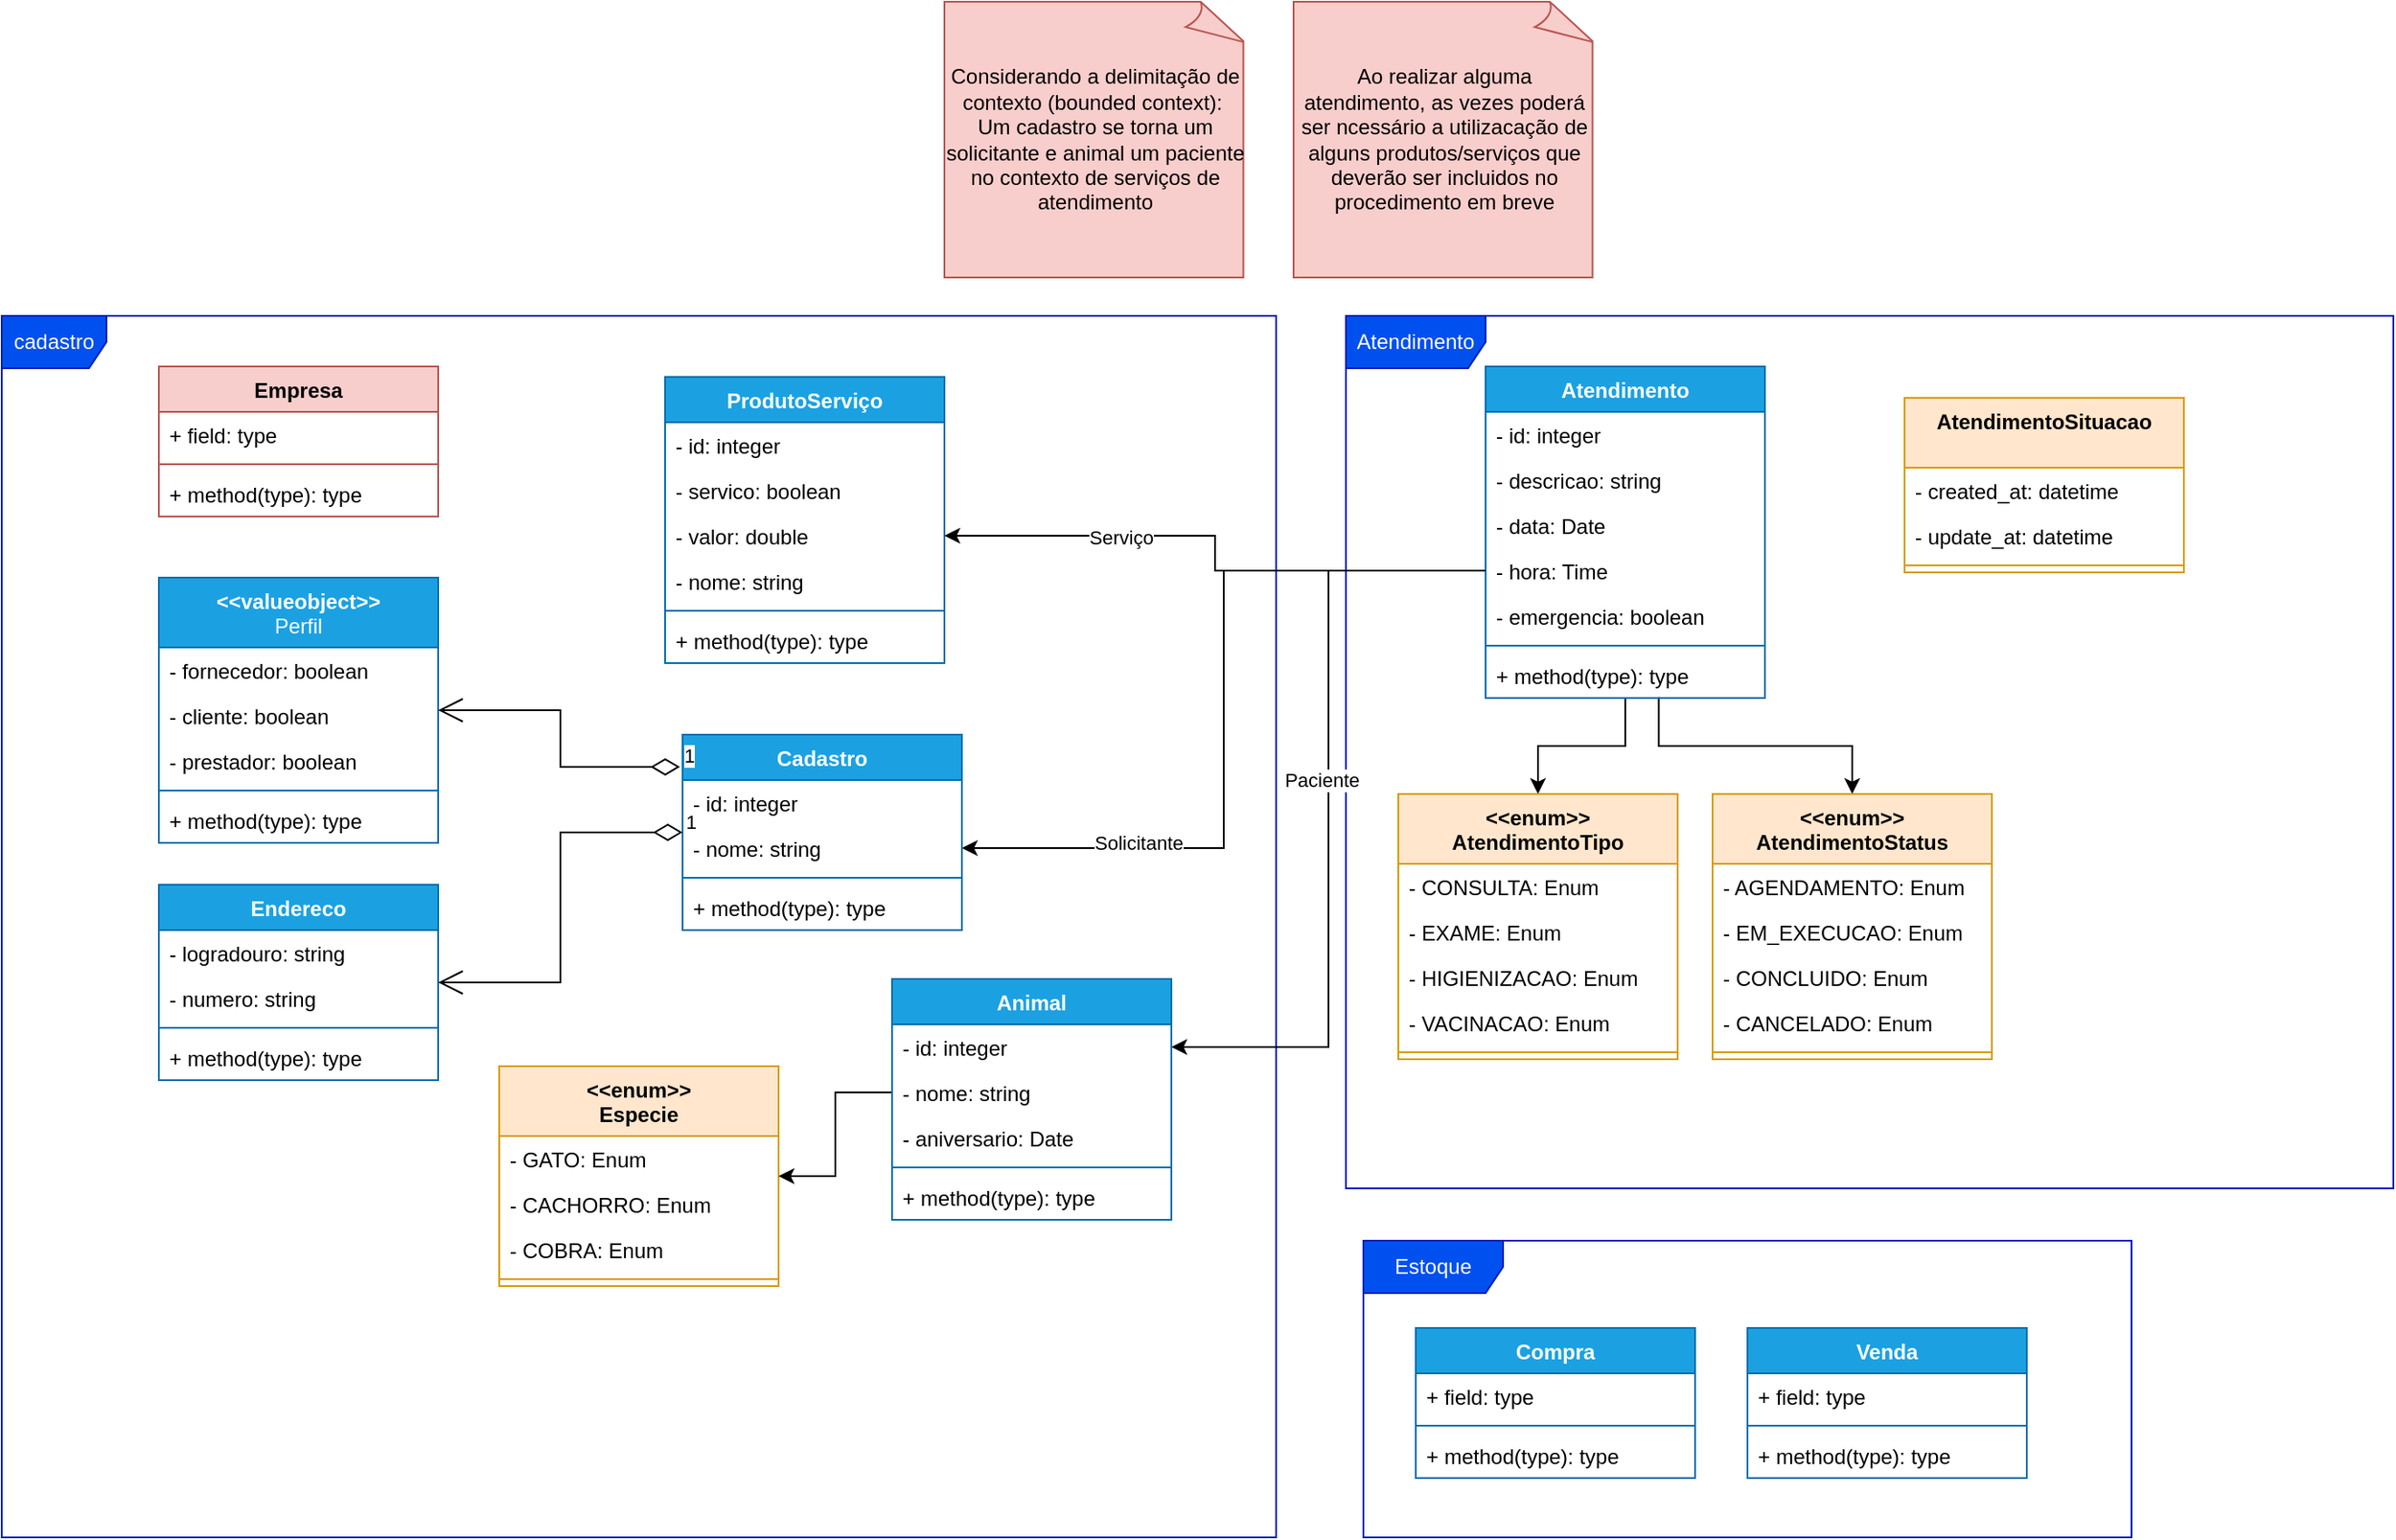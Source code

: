 <mxfile version="22.1.21" type="device">
  <diagram name="Página-1" id="3DY90yS0I4ROfMc57Hwl">
    <mxGraphModel dx="2336" dy="1990" grid="1" gridSize="10" guides="1" tooltips="1" connect="1" arrows="1" fold="1" page="1" pageScale="1" pageWidth="827" pageHeight="1169" math="0" shadow="0">
      <root>
        <mxCell id="0" />
        <mxCell id="1" parent="0" />
        <mxCell id="u5hN8_Uk0QSI7rOo8P9n-17" value="cadastro" style="shape=umlFrame;whiteSpace=wrap;html=1;pointerEvents=0;fillColor=#0050ef;strokeColor=#001DBC;fontColor=#ffffff;" vertex="1" parent="1">
          <mxGeometry x="-240" width="730" height="700" as="geometry" />
        </mxCell>
        <mxCell id="u5hN8_Uk0QSI7rOo8P9n-20" value="Atendimento" style="shape=umlFrame;whiteSpace=wrap;html=1;pointerEvents=0;fillColor=#0050ef;strokeColor=#001DBC;fontColor=#ffffff;width=80;height=30;" vertex="1" parent="1">
          <mxGeometry x="530" width="600" height="500" as="geometry" />
        </mxCell>
        <mxCell id="u5hN8_Uk0QSI7rOo8P9n-25" value="Estoque" style="shape=umlFrame;whiteSpace=wrap;html=1;pointerEvents=0;width=80;height=30;fillColor=#0050ef;strokeColor=#001DBC;fontColor=#ffffff;" vertex="1" parent="1">
          <mxGeometry x="540" y="530" width="440" height="170" as="geometry" />
        </mxCell>
        <mxCell id="u5hN8_Uk0QSI7rOo8P9n-40" value="&amp;lt;&amp;lt;valueobject&amp;gt;&amp;gt;&lt;br style=&quot;border-color: var(--border-color); font-weight: 400;&quot;&gt;&lt;span style=&quot;font-weight: 400;&quot;&gt;Perfil&lt;/span&gt;" style="swimlane;fontStyle=1;align=center;verticalAlign=top;childLayout=stackLayout;horizontal=1;startSize=40;horizontalStack=0;resizeParent=1;resizeParentMax=0;resizeLast=0;collapsible=1;marginBottom=0;whiteSpace=wrap;html=1;fillColor=#1ba1e2;strokeColor=#006EAF;fontColor=#ffffff;" vertex="1" parent="1">
          <mxGeometry x="-150" y="150" width="160" height="152" as="geometry" />
        </mxCell>
        <mxCell id="u5hN8_Uk0QSI7rOo8P9n-46" value="- fornecedor: boolean&lt;span style=&quot;white-space: pre;&quot;&gt;&#x9;&lt;/span&gt;" style="text;strokeColor=none;fillColor=none;align=left;verticalAlign=top;spacingLeft=4;spacingRight=4;overflow=hidden;rotatable=0;points=[[0,0.5],[1,0.5]];portConstraint=eastwest;whiteSpace=wrap;html=1;" vertex="1" parent="u5hN8_Uk0QSI7rOo8P9n-40">
          <mxGeometry y="40" width="160" height="26" as="geometry" />
        </mxCell>
        <mxCell id="u5hN8_Uk0QSI7rOo8P9n-45" value="- cliente: boolean" style="text;strokeColor=none;fillColor=none;align=left;verticalAlign=top;spacingLeft=4;spacingRight=4;overflow=hidden;rotatable=0;points=[[0,0.5],[1,0.5]];portConstraint=eastwest;whiteSpace=wrap;html=1;" vertex="1" parent="u5hN8_Uk0QSI7rOo8P9n-40">
          <mxGeometry y="66" width="160" height="26" as="geometry" />
        </mxCell>
        <mxCell id="u5hN8_Uk0QSI7rOo8P9n-41" value="- prestador: boolean" style="text;strokeColor=none;fillColor=none;align=left;verticalAlign=top;spacingLeft=4;spacingRight=4;overflow=hidden;rotatable=0;points=[[0,0.5],[1,0.5]];portConstraint=eastwest;whiteSpace=wrap;html=1;" vertex="1" parent="u5hN8_Uk0QSI7rOo8P9n-40">
          <mxGeometry y="92" width="160" height="26" as="geometry" />
        </mxCell>
        <mxCell id="u5hN8_Uk0QSI7rOo8P9n-42" value="" style="line;strokeWidth=1;fillColor=none;align=left;verticalAlign=middle;spacingTop=-1;spacingLeft=3;spacingRight=3;rotatable=0;labelPosition=right;points=[];portConstraint=eastwest;strokeColor=inherit;" vertex="1" parent="u5hN8_Uk0QSI7rOo8P9n-40">
          <mxGeometry y="118" width="160" height="8" as="geometry" />
        </mxCell>
        <mxCell id="u5hN8_Uk0QSI7rOo8P9n-43" value="+ method(type): type" style="text;strokeColor=none;fillColor=none;align=left;verticalAlign=top;spacingLeft=4;spacingRight=4;overflow=hidden;rotatable=0;points=[[0,0.5],[1,0.5]];portConstraint=eastwest;whiteSpace=wrap;html=1;" vertex="1" parent="u5hN8_Uk0QSI7rOo8P9n-40">
          <mxGeometry y="126" width="160" height="26" as="geometry" />
        </mxCell>
        <mxCell id="u5hN8_Uk0QSI7rOo8P9n-118" style="edgeStyle=orthogonalEdgeStyle;rounded=0;orthogonalLoop=1;jettySize=auto;html=1;entryX=1;entryY=0.5;entryDx=0;entryDy=0;exitX=0;exitY=0.5;exitDx=0;exitDy=0;" edge="1" parent="1" source="u5hN8_Uk0QSI7rOo8P9n-108" target="u5hN8_Uk0QSI7rOo8P9n-85">
          <mxGeometry relative="1" as="geometry" />
        </mxCell>
        <mxCell id="u5hN8_Uk0QSI7rOo8P9n-121" value="Solicitante" style="edgeLabel;html=1;align=center;verticalAlign=middle;resizable=0;points=[];" vertex="1" connectable="0" parent="u5hN8_Uk0QSI7rOo8P9n-118">
          <mxGeometry x="0.563" y="-3" relative="1" as="geometry">
            <mxPoint as="offset" />
          </mxGeometry>
        </mxCell>
        <mxCell id="u5hN8_Uk0QSI7rOo8P9n-119" style="edgeStyle=orthogonalEdgeStyle;rounded=0;orthogonalLoop=1;jettySize=auto;html=1;entryX=1;entryY=0.5;entryDx=0;entryDy=0;exitX=0;exitY=0.5;exitDx=0;exitDy=0;" edge="1" parent="1" source="u5hN8_Uk0QSI7rOo8P9n-108" target="u5hN8_Uk0QSI7rOo8P9n-95">
          <mxGeometry relative="1" as="geometry" />
        </mxCell>
        <mxCell id="u5hN8_Uk0QSI7rOo8P9n-120" value="Paciente" style="edgeLabel;html=1;align=center;verticalAlign=middle;resizable=0;points=[];" vertex="1" connectable="0" parent="u5hN8_Uk0QSI7rOo8P9n-119">
          <mxGeometry x="-0.072" y="-4" relative="1" as="geometry">
            <mxPoint as="offset" />
          </mxGeometry>
        </mxCell>
        <mxCell id="u5hN8_Uk0QSI7rOo8P9n-133" style="edgeStyle=orthogonalEdgeStyle;rounded=0;orthogonalLoop=1;jettySize=auto;html=1;entryX=0.5;entryY=0;entryDx=0;entryDy=0;" edge="1" parent="1" source="u5hN8_Uk0QSI7rOo8P9n-49" target="u5hN8_Uk0QSI7rOo8P9n-123">
          <mxGeometry relative="1" as="geometry" />
        </mxCell>
        <mxCell id="u5hN8_Uk0QSI7rOo8P9n-134" style="edgeStyle=orthogonalEdgeStyle;rounded=0;orthogonalLoop=1;jettySize=auto;html=1;exitX=0.62;exitY=0.978;exitDx=0;exitDy=0;exitPerimeter=0;" edge="1" parent="1" source="u5hN8_Uk0QSI7rOo8P9n-52" target="u5hN8_Uk0QSI7rOo8P9n-109">
          <mxGeometry relative="1" as="geometry" />
        </mxCell>
        <mxCell id="u5hN8_Uk0QSI7rOo8P9n-49" value="Atendimento" style="swimlane;fontStyle=1;align=center;verticalAlign=top;childLayout=stackLayout;horizontal=1;startSize=26;horizontalStack=0;resizeParent=1;resizeParentMax=0;resizeLast=0;collapsible=1;marginBottom=0;whiteSpace=wrap;html=1;fillColor=#1ba1e2;strokeColor=#006EAF;fontColor=#ffffff;" vertex="1" parent="1">
          <mxGeometry x="610" y="29" width="160" height="190" as="geometry" />
        </mxCell>
        <mxCell id="u5hN8_Uk0QSI7rOo8P9n-50" value="- id: integer" style="text;strokeColor=none;fillColor=none;align=left;verticalAlign=top;spacingLeft=4;spacingRight=4;overflow=hidden;rotatable=0;points=[[0,0.5],[1,0.5]];portConstraint=eastwest;whiteSpace=wrap;html=1;" vertex="1" parent="u5hN8_Uk0QSI7rOo8P9n-49">
          <mxGeometry y="26" width="160" height="26" as="geometry" />
        </mxCell>
        <mxCell id="u5hN8_Uk0QSI7rOo8P9n-106" value="- descricao: string" style="text;strokeColor=none;fillColor=none;align=left;verticalAlign=top;spacingLeft=4;spacingRight=4;overflow=hidden;rotatable=0;points=[[0,0.5],[1,0.5]];portConstraint=eastwest;whiteSpace=wrap;html=1;" vertex="1" parent="u5hN8_Uk0QSI7rOo8P9n-49">
          <mxGeometry y="52" width="160" height="26" as="geometry" />
        </mxCell>
        <mxCell id="u5hN8_Uk0QSI7rOo8P9n-107" value="- data: Date" style="text;strokeColor=none;fillColor=none;align=left;verticalAlign=top;spacingLeft=4;spacingRight=4;overflow=hidden;rotatable=0;points=[[0,0.5],[1,0.5]];portConstraint=eastwest;whiteSpace=wrap;html=1;" vertex="1" parent="u5hN8_Uk0QSI7rOo8P9n-49">
          <mxGeometry y="78" width="160" height="26" as="geometry" />
        </mxCell>
        <mxCell id="u5hN8_Uk0QSI7rOo8P9n-108" value="- hora: Time" style="text;strokeColor=none;fillColor=none;align=left;verticalAlign=top;spacingLeft=4;spacingRight=4;overflow=hidden;rotatable=0;points=[[0,0.5],[1,0.5]];portConstraint=eastwest;whiteSpace=wrap;html=1;" vertex="1" parent="u5hN8_Uk0QSI7rOo8P9n-49">
          <mxGeometry y="104" width="160" height="26" as="geometry" />
        </mxCell>
        <mxCell id="u5hN8_Uk0QSI7rOo8P9n-122" value="- emergencia: boolean" style="text;strokeColor=none;fillColor=none;align=left;verticalAlign=top;spacingLeft=4;spacingRight=4;overflow=hidden;rotatable=0;points=[[0,0.5],[1,0.5]];portConstraint=eastwest;whiteSpace=wrap;html=1;" vertex="1" parent="u5hN8_Uk0QSI7rOo8P9n-49">
          <mxGeometry y="130" width="160" height="26" as="geometry" />
        </mxCell>
        <mxCell id="u5hN8_Uk0QSI7rOo8P9n-51" value="" style="line;strokeWidth=1;fillColor=none;align=left;verticalAlign=middle;spacingTop=-1;spacingLeft=3;spacingRight=3;rotatable=0;labelPosition=right;points=[];portConstraint=eastwest;strokeColor=inherit;" vertex="1" parent="u5hN8_Uk0QSI7rOo8P9n-49">
          <mxGeometry y="156" width="160" height="8" as="geometry" />
        </mxCell>
        <mxCell id="u5hN8_Uk0QSI7rOo8P9n-52" value="+ method(type): type" style="text;strokeColor=none;fillColor=none;align=left;verticalAlign=top;spacingLeft=4;spacingRight=4;overflow=hidden;rotatable=0;points=[[0,0.5],[1,0.5]];portConstraint=eastwest;whiteSpace=wrap;html=1;" vertex="1" parent="u5hN8_Uk0QSI7rOo8P9n-49">
          <mxGeometry y="164" width="160" height="26" as="geometry" />
        </mxCell>
        <mxCell id="u5hN8_Uk0QSI7rOo8P9n-53" value="Compra" style="swimlane;fontStyle=1;align=center;verticalAlign=top;childLayout=stackLayout;horizontal=1;startSize=26;horizontalStack=0;resizeParent=1;resizeParentMax=0;resizeLast=0;collapsible=1;marginBottom=0;whiteSpace=wrap;html=1;fillColor=#1ba1e2;strokeColor=#006EAF;fontColor=#ffffff;" vertex="1" parent="1">
          <mxGeometry x="570" y="580" width="160" height="86" as="geometry" />
        </mxCell>
        <mxCell id="u5hN8_Uk0QSI7rOo8P9n-54" value="+ field: type" style="text;strokeColor=none;fillColor=none;align=left;verticalAlign=top;spacingLeft=4;spacingRight=4;overflow=hidden;rotatable=0;points=[[0,0.5],[1,0.5]];portConstraint=eastwest;whiteSpace=wrap;html=1;" vertex="1" parent="u5hN8_Uk0QSI7rOo8P9n-53">
          <mxGeometry y="26" width="160" height="26" as="geometry" />
        </mxCell>
        <mxCell id="u5hN8_Uk0QSI7rOo8P9n-55" value="" style="line;strokeWidth=1;fillColor=none;align=left;verticalAlign=middle;spacingTop=-1;spacingLeft=3;spacingRight=3;rotatable=0;labelPosition=right;points=[];portConstraint=eastwest;strokeColor=inherit;" vertex="1" parent="u5hN8_Uk0QSI7rOo8P9n-53">
          <mxGeometry y="52" width="160" height="8" as="geometry" />
        </mxCell>
        <mxCell id="u5hN8_Uk0QSI7rOo8P9n-56" value="+ method(type): type" style="text;strokeColor=none;fillColor=none;align=left;verticalAlign=top;spacingLeft=4;spacingRight=4;overflow=hidden;rotatable=0;points=[[0,0.5],[1,0.5]];portConstraint=eastwest;whiteSpace=wrap;html=1;" vertex="1" parent="u5hN8_Uk0QSI7rOo8P9n-53">
          <mxGeometry y="60" width="160" height="26" as="geometry" />
        </mxCell>
        <mxCell id="u5hN8_Uk0QSI7rOo8P9n-57" value="Venda" style="swimlane;fontStyle=1;align=center;verticalAlign=top;childLayout=stackLayout;horizontal=1;startSize=26;horizontalStack=0;resizeParent=1;resizeParentMax=0;resizeLast=0;collapsible=1;marginBottom=0;whiteSpace=wrap;html=1;fillColor=#1ba1e2;strokeColor=#006EAF;fontColor=#ffffff;" vertex="1" parent="1">
          <mxGeometry x="760" y="580" width="160" height="86" as="geometry" />
        </mxCell>
        <mxCell id="u5hN8_Uk0QSI7rOo8P9n-58" value="+ field: type" style="text;strokeColor=none;fillColor=none;align=left;verticalAlign=top;spacingLeft=4;spacingRight=4;overflow=hidden;rotatable=0;points=[[0,0.5],[1,0.5]];portConstraint=eastwest;whiteSpace=wrap;html=1;" vertex="1" parent="u5hN8_Uk0QSI7rOo8P9n-57">
          <mxGeometry y="26" width="160" height="26" as="geometry" />
        </mxCell>
        <mxCell id="u5hN8_Uk0QSI7rOo8P9n-59" value="" style="line;strokeWidth=1;fillColor=none;align=left;verticalAlign=middle;spacingTop=-1;spacingLeft=3;spacingRight=3;rotatable=0;labelPosition=right;points=[];portConstraint=eastwest;strokeColor=inherit;" vertex="1" parent="u5hN8_Uk0QSI7rOo8P9n-57">
          <mxGeometry y="52" width="160" height="8" as="geometry" />
        </mxCell>
        <mxCell id="u5hN8_Uk0QSI7rOo8P9n-60" value="+ method(type): type" style="text;strokeColor=none;fillColor=none;align=left;verticalAlign=top;spacingLeft=4;spacingRight=4;overflow=hidden;rotatable=0;points=[[0,0.5],[1,0.5]];portConstraint=eastwest;whiteSpace=wrap;html=1;" vertex="1" parent="u5hN8_Uk0QSI7rOo8P9n-57">
          <mxGeometry y="60" width="160" height="26" as="geometry" />
        </mxCell>
        <mxCell id="u5hN8_Uk0QSI7rOo8P9n-69" value="Empresa" style="swimlane;fontStyle=1;align=center;verticalAlign=top;childLayout=stackLayout;horizontal=1;startSize=26;horizontalStack=0;resizeParent=1;resizeParentMax=0;resizeLast=0;collapsible=1;marginBottom=0;whiteSpace=wrap;html=1;fillColor=#f8cecc;strokeColor=#b85450;" vertex="1" parent="1">
          <mxGeometry x="-150" y="29" width="160" height="86" as="geometry" />
        </mxCell>
        <mxCell id="u5hN8_Uk0QSI7rOo8P9n-70" value="+ field: type" style="text;strokeColor=none;fillColor=none;align=left;verticalAlign=top;spacingLeft=4;spacingRight=4;overflow=hidden;rotatable=0;points=[[0,0.5],[1,0.5]];portConstraint=eastwest;whiteSpace=wrap;html=1;" vertex="1" parent="u5hN8_Uk0QSI7rOo8P9n-69">
          <mxGeometry y="26" width="160" height="26" as="geometry" />
        </mxCell>
        <mxCell id="u5hN8_Uk0QSI7rOo8P9n-71" value="" style="line;strokeWidth=1;fillColor=none;align=left;verticalAlign=middle;spacingTop=-1;spacingLeft=3;spacingRight=3;rotatable=0;labelPosition=right;points=[];portConstraint=eastwest;strokeColor=inherit;" vertex="1" parent="u5hN8_Uk0QSI7rOo8P9n-69">
          <mxGeometry y="52" width="160" height="8" as="geometry" />
        </mxCell>
        <mxCell id="u5hN8_Uk0QSI7rOo8P9n-72" value="+ method(type): type" style="text;strokeColor=none;fillColor=none;align=left;verticalAlign=top;spacingLeft=4;spacingRight=4;overflow=hidden;rotatable=0;points=[[0,0.5],[1,0.5]];portConstraint=eastwest;whiteSpace=wrap;html=1;" vertex="1" parent="u5hN8_Uk0QSI7rOo8P9n-69">
          <mxGeometry y="60" width="160" height="26" as="geometry" />
        </mxCell>
        <mxCell id="u5hN8_Uk0QSI7rOo8P9n-73" value="Cadastro" style="swimlane;fontStyle=1;align=center;verticalAlign=top;childLayout=stackLayout;horizontal=1;startSize=26;horizontalStack=0;resizeParent=1;resizeParentMax=0;resizeLast=0;collapsible=1;marginBottom=0;whiteSpace=wrap;html=1;fillColor=#1ba1e2;strokeColor=#006EAF;fontColor=#ffffff;" vertex="1" parent="1">
          <mxGeometry x="150" y="240" width="160" height="112" as="geometry" />
        </mxCell>
        <mxCell id="u5hN8_Uk0QSI7rOo8P9n-74" value="- id: integer&lt;br&gt;" style="text;strokeColor=none;fillColor=none;align=left;verticalAlign=top;spacingLeft=4;spacingRight=4;overflow=hidden;rotatable=0;points=[[0,0.5],[1,0.5]];portConstraint=eastwest;whiteSpace=wrap;html=1;" vertex="1" parent="u5hN8_Uk0QSI7rOo8P9n-73">
          <mxGeometry y="26" width="160" height="26" as="geometry" />
        </mxCell>
        <mxCell id="u5hN8_Uk0QSI7rOo8P9n-85" value="- nome: string" style="text;strokeColor=none;fillColor=none;align=left;verticalAlign=top;spacingLeft=4;spacingRight=4;overflow=hidden;rotatable=0;points=[[0,0.5],[1,0.5]];portConstraint=eastwest;whiteSpace=wrap;html=1;" vertex="1" parent="u5hN8_Uk0QSI7rOo8P9n-73">
          <mxGeometry y="52" width="160" height="26" as="geometry" />
        </mxCell>
        <mxCell id="u5hN8_Uk0QSI7rOo8P9n-75" value="" style="line;strokeWidth=1;fillColor=none;align=left;verticalAlign=middle;spacingTop=-1;spacingLeft=3;spacingRight=3;rotatable=0;labelPosition=right;points=[];portConstraint=eastwest;strokeColor=inherit;" vertex="1" parent="u5hN8_Uk0QSI7rOo8P9n-73">
          <mxGeometry y="78" width="160" height="8" as="geometry" />
        </mxCell>
        <mxCell id="u5hN8_Uk0QSI7rOo8P9n-76" value="+ method(type): type" style="text;strokeColor=none;fillColor=none;align=left;verticalAlign=top;spacingLeft=4;spacingRight=4;overflow=hidden;rotatable=0;points=[[0,0.5],[1,0.5]];portConstraint=eastwest;whiteSpace=wrap;html=1;" vertex="1" parent="u5hN8_Uk0QSI7rOo8P9n-73">
          <mxGeometry y="86" width="160" height="26" as="geometry" />
        </mxCell>
        <mxCell id="u5hN8_Uk0QSI7rOo8P9n-80" value="ProdutoServiço" style="swimlane;fontStyle=1;align=center;verticalAlign=top;childLayout=stackLayout;horizontal=1;startSize=26;horizontalStack=0;resizeParent=1;resizeParentMax=0;resizeLast=0;collapsible=1;marginBottom=0;whiteSpace=wrap;html=1;fillColor=#1ba1e2;strokeColor=#006EAF;fontColor=#ffffff;" vertex="1" parent="1">
          <mxGeometry x="140" y="35" width="160" height="164" as="geometry">
            <mxRectangle x="260" y="160" width="90" height="30" as="alternateBounds" />
          </mxGeometry>
        </mxCell>
        <mxCell id="u5hN8_Uk0QSI7rOo8P9n-81" value="- id: integer" style="text;strokeColor=none;fillColor=none;align=left;verticalAlign=top;spacingLeft=4;spacingRight=4;overflow=hidden;rotatable=0;points=[[0,0.5],[1,0.5]];portConstraint=eastwest;whiteSpace=wrap;html=1;" vertex="1" parent="u5hN8_Uk0QSI7rOo8P9n-80">
          <mxGeometry y="26" width="160" height="26" as="geometry" />
        </mxCell>
        <mxCell id="u5hN8_Uk0QSI7rOo8P9n-92" value="- servico: boolean" style="text;strokeColor=none;fillColor=none;align=left;verticalAlign=top;spacingLeft=4;spacingRight=4;overflow=hidden;rotatable=0;points=[[0,0.5],[1,0.5]];portConstraint=eastwest;whiteSpace=wrap;html=1;" vertex="1" parent="u5hN8_Uk0QSI7rOo8P9n-80">
          <mxGeometry y="52" width="160" height="26" as="geometry" />
        </mxCell>
        <mxCell id="u5hN8_Uk0QSI7rOo8P9n-93" value="- valor: double" style="text;strokeColor=none;fillColor=none;align=left;verticalAlign=top;spacingLeft=4;spacingRight=4;overflow=hidden;rotatable=0;points=[[0,0.5],[1,0.5]];portConstraint=eastwest;whiteSpace=wrap;html=1;" vertex="1" parent="u5hN8_Uk0QSI7rOo8P9n-80">
          <mxGeometry y="78" width="160" height="26" as="geometry" />
        </mxCell>
        <mxCell id="u5hN8_Uk0QSI7rOo8P9n-94" value="- nome: string" style="text;strokeColor=none;fillColor=none;align=left;verticalAlign=top;spacingLeft=4;spacingRight=4;overflow=hidden;rotatable=0;points=[[0,0.5],[1,0.5]];portConstraint=eastwest;whiteSpace=wrap;html=1;" vertex="1" parent="u5hN8_Uk0QSI7rOo8P9n-80">
          <mxGeometry y="104" width="160" height="26" as="geometry" />
        </mxCell>
        <mxCell id="u5hN8_Uk0QSI7rOo8P9n-82" value="" style="line;strokeWidth=1;fillColor=none;align=left;verticalAlign=middle;spacingTop=-1;spacingLeft=3;spacingRight=3;rotatable=0;labelPosition=right;points=[];portConstraint=eastwest;strokeColor=inherit;" vertex="1" parent="u5hN8_Uk0QSI7rOo8P9n-80">
          <mxGeometry y="130" width="160" height="8" as="geometry" />
        </mxCell>
        <mxCell id="u5hN8_Uk0QSI7rOo8P9n-83" value="+ method(type): type" style="text;strokeColor=none;fillColor=none;align=left;verticalAlign=top;spacingLeft=4;spacingRight=4;overflow=hidden;rotatable=0;points=[[0,0.5],[1,0.5]];portConstraint=eastwest;whiteSpace=wrap;html=1;" vertex="1" parent="u5hN8_Uk0QSI7rOo8P9n-80">
          <mxGeometry y="138" width="160" height="26" as="geometry" />
        </mxCell>
        <mxCell id="u5hN8_Uk0QSI7rOo8P9n-86" value="Endereco" style="swimlane;fontStyle=1;align=center;verticalAlign=top;childLayout=stackLayout;horizontal=1;startSize=26;horizontalStack=0;resizeParent=1;resizeParentMax=0;resizeLast=0;collapsible=1;marginBottom=0;whiteSpace=wrap;html=1;fillColor=#1ba1e2;strokeColor=#006EAF;fontColor=#ffffff;" vertex="1" parent="1">
          <mxGeometry x="-150" y="326" width="160" height="112" as="geometry" />
        </mxCell>
        <mxCell id="u5hN8_Uk0QSI7rOo8P9n-87" value="- logradouro: string" style="text;strokeColor=none;fillColor=none;align=left;verticalAlign=top;spacingLeft=4;spacingRight=4;overflow=hidden;rotatable=0;points=[[0,0.5],[1,0.5]];portConstraint=eastwest;whiteSpace=wrap;html=1;" vertex="1" parent="u5hN8_Uk0QSI7rOo8P9n-86">
          <mxGeometry y="26" width="160" height="26" as="geometry" />
        </mxCell>
        <mxCell id="u5hN8_Uk0QSI7rOo8P9n-88" value="- numero: string" style="text;strokeColor=none;fillColor=none;align=left;verticalAlign=top;spacingLeft=4;spacingRight=4;overflow=hidden;rotatable=0;points=[[0,0.5],[1,0.5]];portConstraint=eastwest;whiteSpace=wrap;html=1;" vertex="1" parent="u5hN8_Uk0QSI7rOo8P9n-86">
          <mxGeometry y="52" width="160" height="26" as="geometry" />
        </mxCell>
        <mxCell id="u5hN8_Uk0QSI7rOo8P9n-89" value="" style="line;strokeWidth=1;fillColor=none;align=left;verticalAlign=middle;spacingTop=-1;spacingLeft=3;spacingRight=3;rotatable=0;labelPosition=right;points=[];portConstraint=eastwest;strokeColor=inherit;" vertex="1" parent="u5hN8_Uk0QSI7rOo8P9n-86">
          <mxGeometry y="78" width="160" height="8" as="geometry" />
        </mxCell>
        <mxCell id="u5hN8_Uk0QSI7rOo8P9n-90" value="+ method(type): type" style="text;strokeColor=none;fillColor=none;align=left;verticalAlign=top;spacingLeft=4;spacingRight=4;overflow=hidden;rotatable=0;points=[[0,0.5],[1,0.5]];portConstraint=eastwest;whiteSpace=wrap;html=1;" vertex="1" parent="u5hN8_Uk0QSI7rOo8P9n-86">
          <mxGeometry y="86" width="160" height="26" as="geometry" />
        </mxCell>
        <mxCell id="u5hN8_Uk0QSI7rOo8P9n-99" value="&amp;lt;&amp;lt;enum&amp;gt;&amp;gt;&lt;br&gt;Especie" style="swimlane;fontStyle=1;align=center;verticalAlign=top;childLayout=stackLayout;horizontal=1;startSize=40;horizontalStack=0;resizeParent=1;resizeParentMax=0;resizeLast=0;collapsible=1;marginBottom=0;whiteSpace=wrap;html=1;fillColor=#ffe6cc;strokeColor=#d79b00;" vertex="1" parent="1">
          <mxGeometry x="45" y="430" width="160" height="126" as="geometry" />
        </mxCell>
        <mxCell id="u5hN8_Uk0QSI7rOo8P9n-100" value="- GATO: Enum" style="text;strokeColor=none;fillColor=none;align=left;verticalAlign=top;spacingLeft=4;spacingRight=4;overflow=hidden;rotatable=0;points=[[0,0.5],[1,0.5]];portConstraint=eastwest;whiteSpace=wrap;html=1;" vertex="1" parent="u5hN8_Uk0QSI7rOo8P9n-99">
          <mxGeometry y="40" width="160" height="26" as="geometry" />
        </mxCell>
        <mxCell id="u5hN8_Uk0QSI7rOo8P9n-103" value="- CACHORRO: Enum" style="text;strokeColor=none;fillColor=none;align=left;verticalAlign=top;spacingLeft=4;spacingRight=4;overflow=hidden;rotatable=0;points=[[0,0.5],[1,0.5]];portConstraint=eastwest;whiteSpace=wrap;html=1;" vertex="1" parent="u5hN8_Uk0QSI7rOo8P9n-99">
          <mxGeometry y="66" width="160" height="26" as="geometry" />
        </mxCell>
        <mxCell id="u5hN8_Uk0QSI7rOo8P9n-104" value="- COBRA: Enum" style="text;strokeColor=none;fillColor=none;align=left;verticalAlign=top;spacingLeft=4;spacingRight=4;overflow=hidden;rotatable=0;points=[[0,0.5],[1,0.5]];portConstraint=eastwest;whiteSpace=wrap;html=1;" vertex="1" parent="u5hN8_Uk0QSI7rOo8P9n-99">
          <mxGeometry y="92" width="160" height="26" as="geometry" />
        </mxCell>
        <mxCell id="u5hN8_Uk0QSI7rOo8P9n-101" value="" style="line;strokeWidth=1;fillColor=none;align=left;verticalAlign=middle;spacingTop=-1;spacingLeft=3;spacingRight=3;rotatable=0;labelPosition=right;points=[];portConstraint=eastwest;strokeColor=inherit;" vertex="1" parent="u5hN8_Uk0QSI7rOo8P9n-99">
          <mxGeometry y="118" width="160" height="8" as="geometry" />
        </mxCell>
        <mxCell id="u5hN8_Uk0QSI7rOo8P9n-105" style="edgeStyle=orthogonalEdgeStyle;rounded=0;orthogonalLoop=1;jettySize=auto;html=1;entryX=1;entryY=0.5;entryDx=0;entryDy=0;" edge="1" parent="1" source="u5hN8_Uk0QSI7rOo8P9n-97" target="u5hN8_Uk0QSI7rOo8P9n-99">
          <mxGeometry relative="1" as="geometry" />
        </mxCell>
        <mxCell id="u5hN8_Uk0QSI7rOo8P9n-109" value="&amp;lt;&amp;lt;enum&amp;gt;&amp;gt;&lt;br&gt;AtendimentoStatus" style="swimlane;fontStyle=1;align=center;verticalAlign=top;childLayout=stackLayout;horizontal=1;startSize=40;horizontalStack=0;resizeParent=1;resizeParentMax=0;resizeLast=0;collapsible=1;marginBottom=0;whiteSpace=wrap;html=1;fillColor=#ffe6cc;strokeColor=#d79b00;" vertex="1" parent="1">
          <mxGeometry x="740" y="274" width="160" height="152" as="geometry" />
        </mxCell>
        <mxCell id="u5hN8_Uk0QSI7rOo8P9n-110" value="- AGENDAMENTO: Enum" style="text;strokeColor=none;fillColor=none;align=left;verticalAlign=top;spacingLeft=4;spacingRight=4;overflow=hidden;rotatable=0;points=[[0,0.5],[1,0.5]];portConstraint=eastwest;whiteSpace=wrap;html=1;" vertex="1" parent="u5hN8_Uk0QSI7rOo8P9n-109">
          <mxGeometry y="40" width="160" height="26" as="geometry" />
        </mxCell>
        <mxCell id="u5hN8_Uk0QSI7rOo8P9n-111" value="- EM_EXECUCAO: Enum" style="text;strokeColor=none;fillColor=none;align=left;verticalAlign=top;spacingLeft=4;spacingRight=4;overflow=hidden;rotatable=0;points=[[0,0.5],[1,0.5]];portConstraint=eastwest;whiteSpace=wrap;html=1;" vertex="1" parent="u5hN8_Uk0QSI7rOo8P9n-109">
          <mxGeometry y="66" width="160" height="26" as="geometry" />
        </mxCell>
        <mxCell id="u5hN8_Uk0QSI7rOo8P9n-114" value="- CONCLUIDO: Enum" style="text;strokeColor=none;fillColor=none;align=left;verticalAlign=top;spacingLeft=4;spacingRight=4;overflow=hidden;rotatable=0;points=[[0,0.5],[1,0.5]];portConstraint=eastwest;whiteSpace=wrap;html=1;" vertex="1" parent="u5hN8_Uk0QSI7rOo8P9n-109">
          <mxGeometry y="92" width="160" height="26" as="geometry" />
        </mxCell>
        <mxCell id="u5hN8_Uk0QSI7rOo8P9n-112" value="- CANCELADO: Enum" style="text;strokeColor=none;fillColor=none;align=left;verticalAlign=top;spacingLeft=4;spacingRight=4;overflow=hidden;rotatable=0;points=[[0,0.5],[1,0.5]];portConstraint=eastwest;whiteSpace=wrap;html=1;" vertex="1" parent="u5hN8_Uk0QSI7rOo8P9n-109">
          <mxGeometry y="118" width="160" height="26" as="geometry" />
        </mxCell>
        <mxCell id="u5hN8_Uk0QSI7rOo8P9n-113" value="" style="line;strokeWidth=1;fillColor=none;align=left;verticalAlign=middle;spacingTop=-1;spacingLeft=3;spacingRight=3;rotatable=0;labelPosition=right;points=[];portConstraint=eastwest;strokeColor=inherit;" vertex="1" parent="u5hN8_Uk0QSI7rOo8P9n-109">
          <mxGeometry y="144" width="160" height="8" as="geometry" />
        </mxCell>
        <mxCell id="u5hN8_Uk0QSI7rOo8P9n-61" value="Animal" style="swimlane;fontStyle=1;align=center;verticalAlign=top;childLayout=stackLayout;horizontal=1;startSize=26;horizontalStack=0;resizeParent=1;resizeParentMax=0;resizeLast=0;collapsible=1;marginBottom=0;whiteSpace=wrap;html=1;fillColor=#1ba1e2;strokeColor=#006EAF;fontColor=#ffffff;" vertex="1" parent="1">
          <mxGeometry x="270" y="380" width="160" height="138" as="geometry" />
        </mxCell>
        <mxCell id="u5hN8_Uk0QSI7rOo8P9n-95" value="- id: integer" style="text;strokeColor=none;fillColor=none;align=left;verticalAlign=top;spacingLeft=4;spacingRight=4;overflow=hidden;rotatable=0;points=[[0,0.5],[1,0.5]];portConstraint=eastwest;whiteSpace=wrap;html=1;" vertex="1" parent="u5hN8_Uk0QSI7rOo8P9n-61">
          <mxGeometry y="26" width="160" height="26" as="geometry" />
        </mxCell>
        <mxCell id="u5hN8_Uk0QSI7rOo8P9n-97" value="- nome: string" style="text;strokeColor=none;fillColor=none;align=left;verticalAlign=top;spacingLeft=4;spacingRight=4;overflow=hidden;rotatable=0;points=[[0,0.5],[1,0.5]];portConstraint=eastwest;whiteSpace=wrap;html=1;" vertex="1" parent="u5hN8_Uk0QSI7rOo8P9n-61">
          <mxGeometry y="52" width="160" height="26" as="geometry" />
        </mxCell>
        <mxCell id="u5hN8_Uk0QSI7rOo8P9n-96" value="- aniversario: Date" style="text;strokeColor=none;fillColor=none;align=left;verticalAlign=top;spacingLeft=4;spacingRight=4;overflow=hidden;rotatable=0;points=[[0,0.5],[1,0.5]];portConstraint=eastwest;whiteSpace=wrap;html=1;" vertex="1" parent="u5hN8_Uk0QSI7rOo8P9n-61">
          <mxGeometry y="78" width="160" height="26" as="geometry" />
        </mxCell>
        <mxCell id="u5hN8_Uk0QSI7rOo8P9n-63" value="" style="line;strokeWidth=1;fillColor=none;align=left;verticalAlign=middle;spacingTop=-1;spacingLeft=3;spacingRight=3;rotatable=0;labelPosition=right;points=[];portConstraint=eastwest;strokeColor=inherit;" vertex="1" parent="u5hN8_Uk0QSI7rOo8P9n-61">
          <mxGeometry y="104" width="160" height="8" as="geometry" />
        </mxCell>
        <mxCell id="u5hN8_Uk0QSI7rOo8P9n-64" value="+ method(type): type" style="text;strokeColor=none;fillColor=none;align=left;verticalAlign=top;spacingLeft=4;spacingRight=4;overflow=hidden;rotatable=0;points=[[0,0.5],[1,0.5]];portConstraint=eastwest;whiteSpace=wrap;html=1;" vertex="1" parent="u5hN8_Uk0QSI7rOo8P9n-61">
          <mxGeometry y="112" width="160" height="26" as="geometry" />
        </mxCell>
        <mxCell id="u5hN8_Uk0QSI7rOo8P9n-116" style="edgeStyle=orthogonalEdgeStyle;rounded=0;orthogonalLoop=1;jettySize=auto;html=1;entryX=1;entryY=0.5;entryDx=0;entryDy=0;exitX=0;exitY=0.5;exitDx=0;exitDy=0;" edge="1" parent="1" source="u5hN8_Uk0QSI7rOo8P9n-108" target="u5hN8_Uk0QSI7rOo8P9n-93">
          <mxGeometry relative="1" as="geometry" />
        </mxCell>
        <mxCell id="u5hN8_Uk0QSI7rOo8P9n-129" value="Serviço" style="edgeLabel;html=1;align=center;verticalAlign=middle;resizable=0;points=[];" vertex="1" connectable="0" parent="u5hN8_Uk0QSI7rOo8P9n-116">
          <mxGeometry x="0.389" y="1" relative="1" as="geometry">
            <mxPoint as="offset" />
          </mxGeometry>
        </mxCell>
        <mxCell id="u5hN8_Uk0QSI7rOo8P9n-123" value="&amp;lt;&amp;lt;enum&amp;gt;&amp;gt;&lt;br&gt;AtendimentoTipo" style="swimlane;fontStyle=1;align=center;verticalAlign=top;childLayout=stackLayout;horizontal=1;startSize=40;horizontalStack=0;resizeParent=1;resizeParentMax=0;resizeLast=0;collapsible=1;marginBottom=0;whiteSpace=wrap;html=1;fillColor=#ffe6cc;strokeColor=#d79b00;" vertex="1" parent="1">
          <mxGeometry x="560" y="274" width="160" height="152" as="geometry" />
        </mxCell>
        <mxCell id="u5hN8_Uk0QSI7rOo8P9n-124" value="- CONSULTA: Enum" style="text;strokeColor=none;fillColor=none;align=left;verticalAlign=top;spacingLeft=4;spacingRight=4;overflow=hidden;rotatable=0;points=[[0,0.5],[1,0.5]];portConstraint=eastwest;whiteSpace=wrap;html=1;" vertex="1" parent="u5hN8_Uk0QSI7rOo8P9n-123">
          <mxGeometry y="40" width="160" height="26" as="geometry" />
        </mxCell>
        <mxCell id="u5hN8_Uk0QSI7rOo8P9n-125" value="- EXAME: Enum" style="text;strokeColor=none;fillColor=none;align=left;verticalAlign=top;spacingLeft=4;spacingRight=4;overflow=hidden;rotatable=0;points=[[0,0.5],[1,0.5]];portConstraint=eastwest;whiteSpace=wrap;html=1;" vertex="1" parent="u5hN8_Uk0QSI7rOo8P9n-123">
          <mxGeometry y="66" width="160" height="26" as="geometry" />
        </mxCell>
        <mxCell id="u5hN8_Uk0QSI7rOo8P9n-126" value="- HIGIENIZACAO: Enum" style="text;strokeColor=none;fillColor=none;align=left;verticalAlign=top;spacingLeft=4;spacingRight=4;overflow=hidden;rotatable=0;points=[[0,0.5],[1,0.5]];portConstraint=eastwest;whiteSpace=wrap;html=1;" vertex="1" parent="u5hN8_Uk0QSI7rOo8P9n-123">
          <mxGeometry y="92" width="160" height="26" as="geometry" />
        </mxCell>
        <mxCell id="u5hN8_Uk0QSI7rOo8P9n-127" value="- VACINACAO: Enum" style="text;strokeColor=none;fillColor=none;align=left;verticalAlign=top;spacingLeft=4;spacingRight=4;overflow=hidden;rotatable=0;points=[[0,0.5],[1,0.5]];portConstraint=eastwest;whiteSpace=wrap;html=1;" vertex="1" parent="u5hN8_Uk0QSI7rOo8P9n-123">
          <mxGeometry y="118" width="160" height="26" as="geometry" />
        </mxCell>
        <mxCell id="u5hN8_Uk0QSI7rOo8P9n-128" value="" style="line;strokeWidth=1;fillColor=none;align=left;verticalAlign=middle;spacingTop=-1;spacingLeft=3;spacingRight=3;rotatable=0;labelPosition=right;points=[];portConstraint=eastwest;strokeColor=inherit;" vertex="1" parent="u5hN8_Uk0QSI7rOo8P9n-123">
          <mxGeometry y="144" width="160" height="8" as="geometry" />
        </mxCell>
        <mxCell id="u5hN8_Uk0QSI7rOo8P9n-130" value="1" style="endArrow=open;html=1;endSize=12;startArrow=diamondThin;startSize=14;startFill=0;edgeStyle=orthogonalEdgeStyle;align=left;verticalAlign=bottom;rounded=0;exitX=-0.009;exitY=0.165;exitDx=0;exitDy=0;exitPerimeter=0;" edge="1" parent="1" source="u5hN8_Uk0QSI7rOo8P9n-73" target="u5hN8_Uk0QSI7rOo8P9n-40">
          <mxGeometry x="-1" y="3" relative="1" as="geometry">
            <mxPoint x="330" y="330" as="sourcePoint" />
            <mxPoint x="490" y="330" as="targetPoint" />
          </mxGeometry>
        </mxCell>
        <mxCell id="u5hN8_Uk0QSI7rOo8P9n-132" value="1" style="endArrow=open;html=1;endSize=12;startArrow=diamondThin;startSize=14;startFill=0;edgeStyle=orthogonalEdgeStyle;align=left;verticalAlign=bottom;rounded=0;" edge="1" parent="1" source="u5hN8_Uk0QSI7rOo8P9n-73" target="u5hN8_Uk0QSI7rOo8P9n-86">
          <mxGeometry x="-1" y="3" relative="1" as="geometry">
            <mxPoint x="160" y="280" as="sourcePoint" />
            <mxPoint x="20" y="366" as="targetPoint" />
          </mxGeometry>
        </mxCell>
        <mxCell id="u5hN8_Uk0QSI7rOo8P9n-135" value="Ao realizar alguma atendimento, as vezes poderá ser ncessário a utilizacação de alguns produtos/serviços que deverão ser incluidos no procedimento em breve" style="whiteSpace=wrap;html=1;shape=mxgraph.basic.document;fillColor=#f8cecc;strokeColor=#b85450;" vertex="1" parent="1">
          <mxGeometry x="500" y="-180" width="173" height="158" as="geometry" />
        </mxCell>
        <mxCell id="u5hN8_Uk0QSI7rOo8P9n-136" value="Considerando a delimitação de contexto (bounded context):&amp;nbsp;&lt;br&gt;Um cadastro se torna um solicitante e animal um paciente no contexto de serviços de atendimento" style="whiteSpace=wrap;html=1;shape=mxgraph.basic.document;fillColor=#f8cecc;strokeColor=#b85450;" vertex="1" parent="1">
          <mxGeometry x="300" y="-180" width="173" height="158" as="geometry" />
        </mxCell>
        <mxCell id="u5hN8_Uk0QSI7rOo8P9n-138" value="AtendimentoSituacao" style="swimlane;fontStyle=1;align=center;verticalAlign=top;childLayout=stackLayout;horizontal=1;startSize=40;horizontalStack=0;resizeParent=1;resizeParentMax=0;resizeLast=0;collapsible=1;marginBottom=0;whiteSpace=wrap;html=1;fillColor=#ffe6cc;strokeColor=#d79b00;" vertex="1" parent="1">
          <mxGeometry x="850" y="47" width="160" height="100" as="geometry" />
        </mxCell>
        <mxCell id="u5hN8_Uk0QSI7rOo8P9n-139" value="- created_at: datetime" style="text;strokeColor=none;fillColor=none;align=left;verticalAlign=top;spacingLeft=4;spacingRight=4;overflow=hidden;rotatable=0;points=[[0,0.5],[1,0.5]];portConstraint=eastwest;whiteSpace=wrap;html=1;" vertex="1" parent="u5hN8_Uk0QSI7rOo8P9n-138">
          <mxGeometry y="40" width="160" height="26" as="geometry" />
        </mxCell>
        <mxCell id="u5hN8_Uk0QSI7rOo8P9n-144" value="- update_at: datetime" style="text;strokeColor=none;fillColor=none;align=left;verticalAlign=top;spacingLeft=4;spacingRight=4;overflow=hidden;rotatable=0;points=[[0,0.5],[1,0.5]];portConstraint=eastwest;whiteSpace=wrap;html=1;" vertex="1" parent="u5hN8_Uk0QSI7rOo8P9n-138">
          <mxGeometry y="66" width="160" height="26" as="geometry" />
        </mxCell>
        <mxCell id="u5hN8_Uk0QSI7rOo8P9n-143" value="" style="line;strokeWidth=1;fillColor=none;align=left;verticalAlign=middle;spacingTop=-1;spacingLeft=3;spacingRight=3;rotatable=0;labelPosition=right;points=[];portConstraint=eastwest;strokeColor=inherit;" vertex="1" parent="u5hN8_Uk0QSI7rOo8P9n-138">
          <mxGeometry y="92" width="160" height="8" as="geometry" />
        </mxCell>
      </root>
    </mxGraphModel>
  </diagram>
</mxfile>

